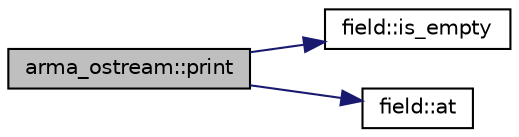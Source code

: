 digraph "arma_ostream::print"
{
  edge [fontname="Helvetica",fontsize="10",labelfontname="Helvetica",labelfontsize="10"];
  node [fontname="Helvetica",fontsize="10",shape=record];
  rankdir="LR";
  Node1 [label="arma_ostream::print",height=0.2,width=0.4,color="black", fillcolor="grey75", style="filled" fontcolor="black"];
  Node1 -> Node2 [color="midnightblue",fontsize="10",style="solid",fontname="Helvetica"];
  Node2 [label="field::is_empty",height=0.2,width=0.4,color="black", fillcolor="white", style="filled",URL="$group__field.html#gae366b0a450ee5b775ee89465bfaba43a",tooltip="returns true if the field has no objects"];
  Node1 -> Node3 [color="midnightblue",fontsize="10",style="solid",fontname="Helvetica"];
  Node3 [label="field::at",height=0.2,width=0.4,color="black", fillcolor="white", style="filled",URL="$group__field.html#gad86418c0a65bb58844812b995560cffe",tooltip="linear element accessor (treats the field as a vector); no bounds check"];
}
